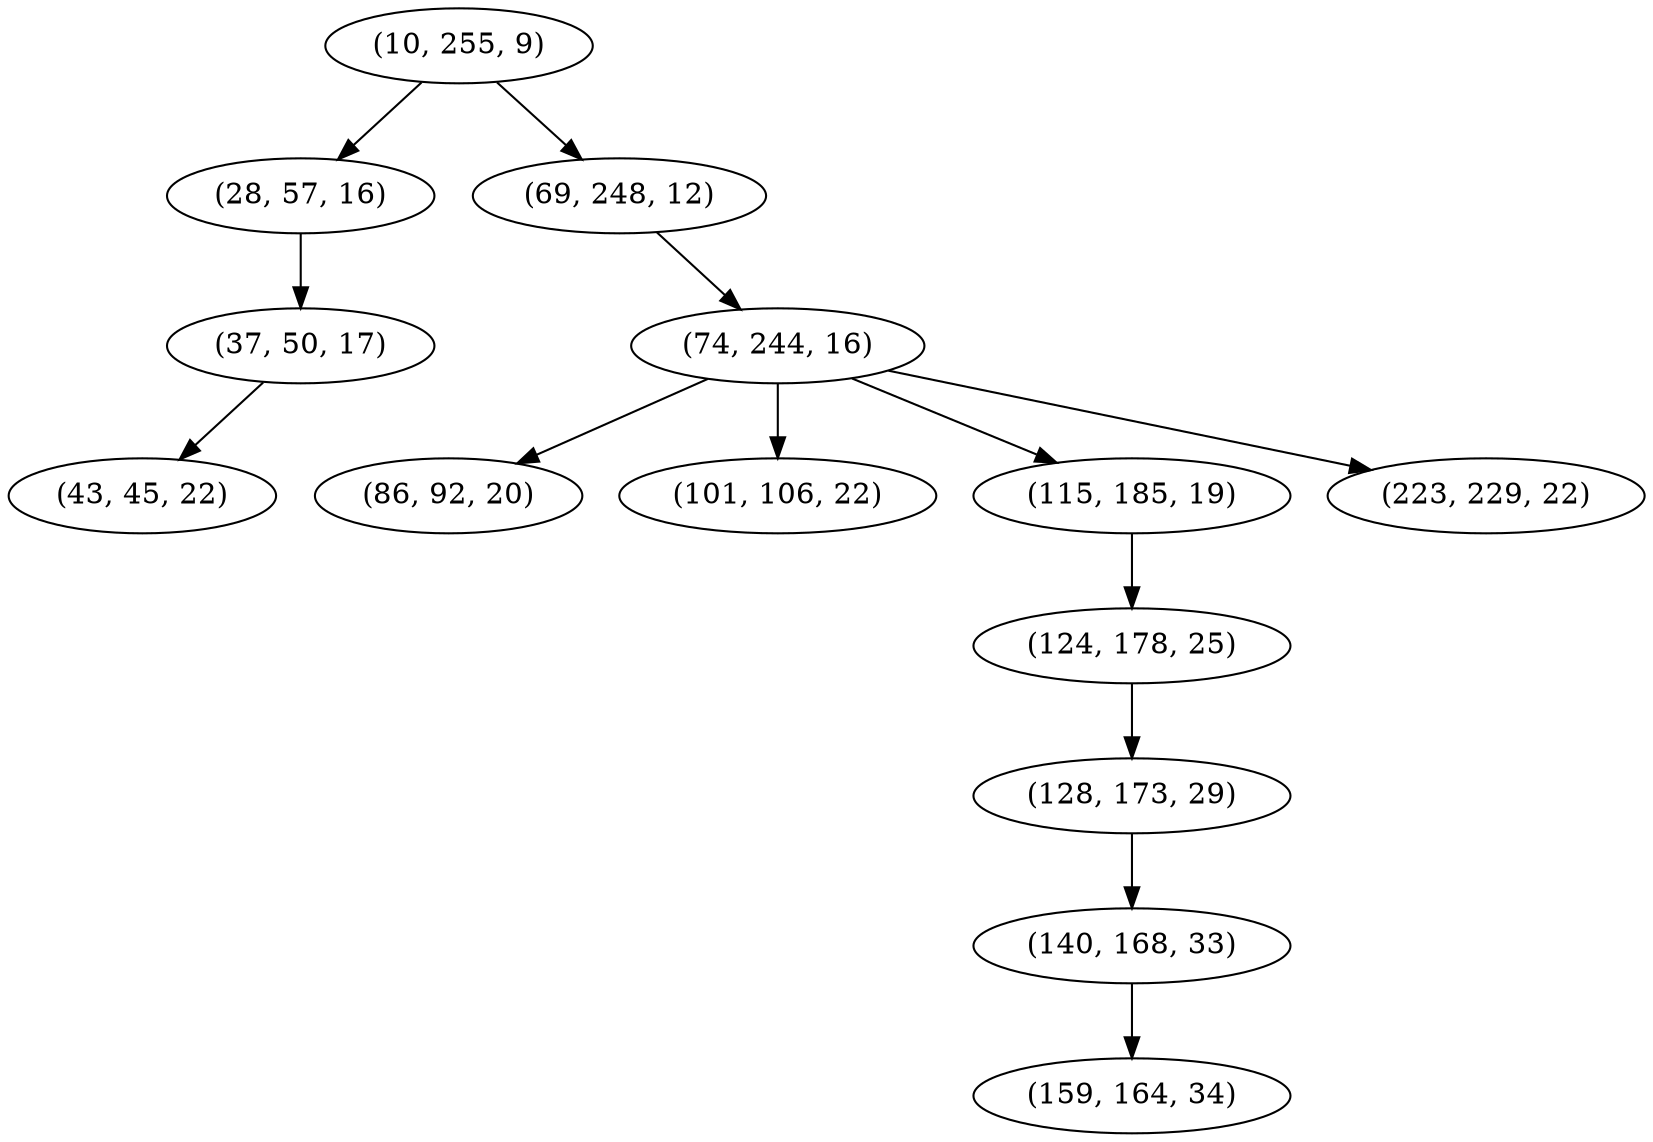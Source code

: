 digraph tree {
    "(10, 255, 9)";
    "(28, 57, 16)";
    "(37, 50, 17)";
    "(43, 45, 22)";
    "(69, 248, 12)";
    "(74, 244, 16)";
    "(86, 92, 20)";
    "(101, 106, 22)";
    "(115, 185, 19)";
    "(124, 178, 25)";
    "(128, 173, 29)";
    "(140, 168, 33)";
    "(159, 164, 34)";
    "(223, 229, 22)";
    "(10, 255, 9)" -> "(28, 57, 16)";
    "(10, 255, 9)" -> "(69, 248, 12)";
    "(28, 57, 16)" -> "(37, 50, 17)";
    "(37, 50, 17)" -> "(43, 45, 22)";
    "(69, 248, 12)" -> "(74, 244, 16)";
    "(74, 244, 16)" -> "(86, 92, 20)";
    "(74, 244, 16)" -> "(101, 106, 22)";
    "(74, 244, 16)" -> "(115, 185, 19)";
    "(74, 244, 16)" -> "(223, 229, 22)";
    "(115, 185, 19)" -> "(124, 178, 25)";
    "(124, 178, 25)" -> "(128, 173, 29)";
    "(128, 173, 29)" -> "(140, 168, 33)";
    "(140, 168, 33)" -> "(159, 164, 34)";
}
